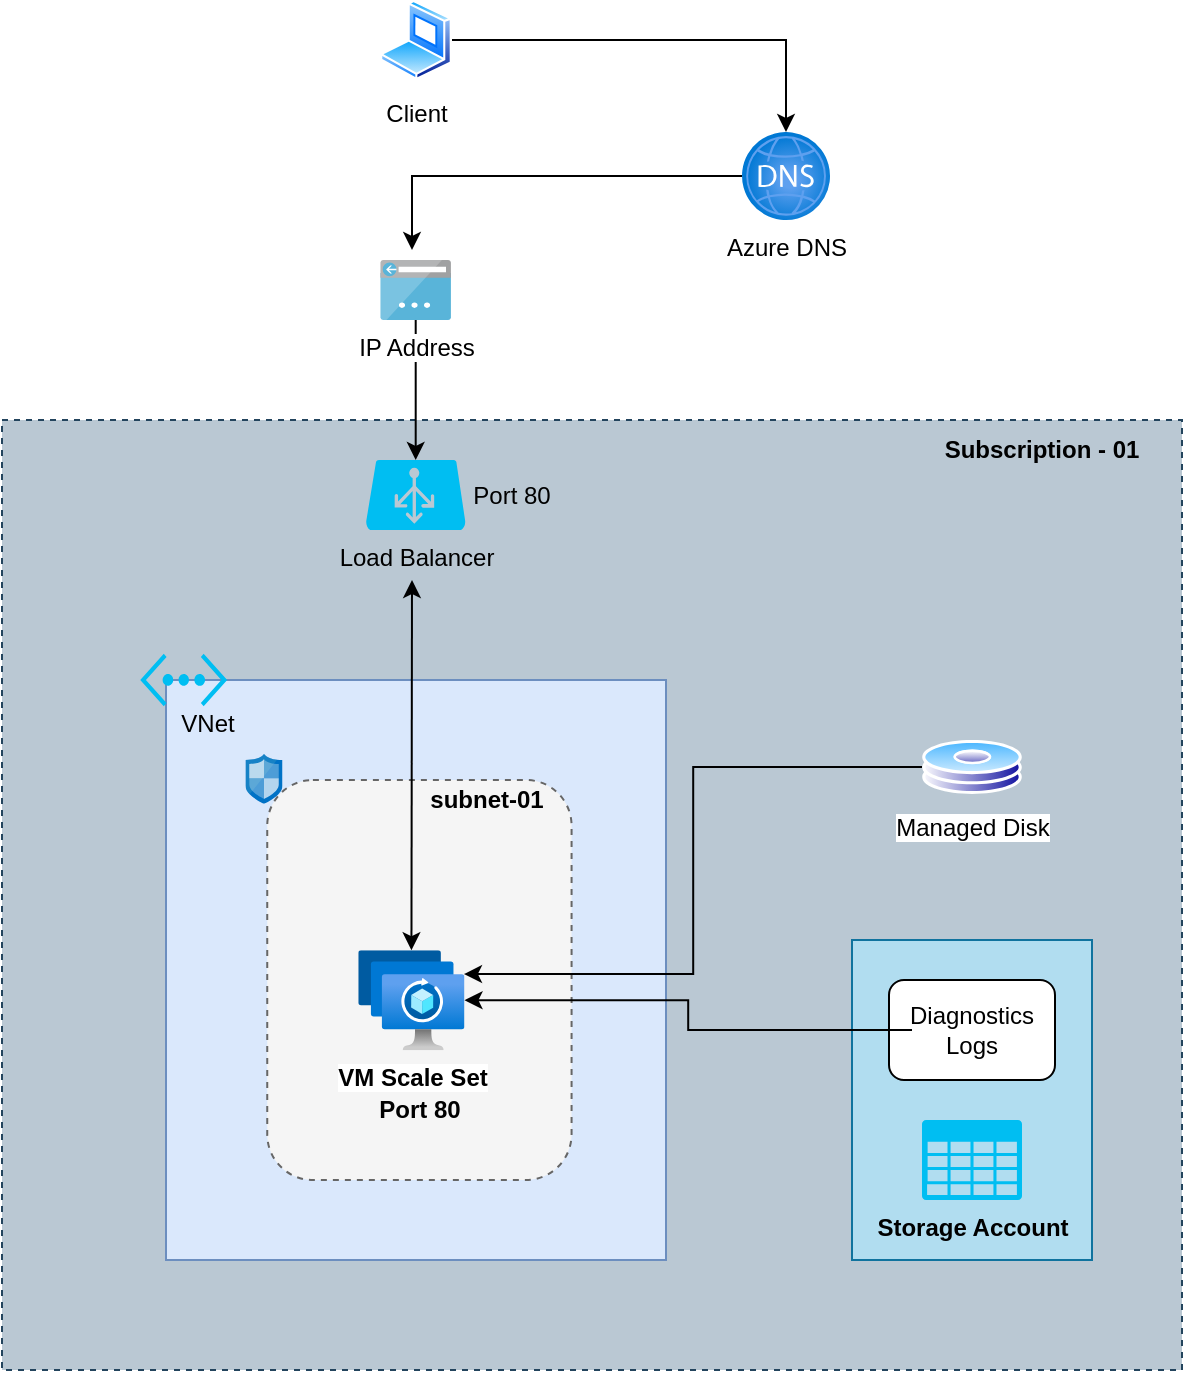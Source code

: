 <mxfile version="21.2.3" type="device">
  <diagram name="Page-1" id="oqevN6KPHxIBoOneRvUE">
    <mxGraphModel dx="1434" dy="764" grid="1" gridSize="10" guides="1" tooltips="1" connect="1" arrows="1" fold="1" page="1" pageScale="1" pageWidth="850" pageHeight="1100" math="0" shadow="0">
      <root>
        <mxCell id="0" />
        <mxCell id="1" parent="0" />
        <mxCell id="s7Id9wmpbHYxOWAhZzmB-22" value="" style="rounded=0;whiteSpace=wrap;html=1;fillColor=#bac8d3;strokeColor=#23445d;dashed=1;" vertex="1" parent="1">
          <mxGeometry x="200" y="310" width="590" height="475" as="geometry" />
        </mxCell>
        <mxCell id="s7Id9wmpbHYxOWAhZzmB-14" value="" style="rounded=0;whiteSpace=wrap;html=1;fillColor=#b1ddf0;strokeColor=#10739e;" vertex="1" parent="1">
          <mxGeometry x="625" y="570" width="120" height="160" as="geometry" />
        </mxCell>
        <mxCell id="XnZ34Pbl7MmB_ieJzNrd-46" style="edgeStyle=orthogonalEdgeStyle;rounded=0;orthogonalLoop=1;jettySize=auto;html=1;" parent="1" source="XnZ34Pbl7MmB_ieJzNrd-40" target="XnZ34Pbl7MmB_ieJzNrd-44" edge="1">
          <mxGeometry relative="1" as="geometry" />
        </mxCell>
        <mxCell id="XnZ34Pbl7MmB_ieJzNrd-40" value="Client" style="image;aspect=fixed;perimeter=ellipsePerimeter;html=1;align=center;shadow=0;dashed=0;spacingTop=3;image=img/lib/active_directory/laptop_client.svg;" parent="1" vertex="1">
          <mxGeometry x="389" y="100" width="36" height="40" as="geometry" />
        </mxCell>
        <mxCell id="XnZ34Pbl7MmB_ieJzNrd-48" style="edgeStyle=orthogonalEdgeStyle;rounded=0;orthogonalLoop=1;jettySize=auto;html=1;" parent="1" source="XnZ34Pbl7MmB_ieJzNrd-41" edge="1">
          <mxGeometry relative="1" as="geometry">
            <mxPoint x="406.855" y="330" as="targetPoint" />
          </mxGeometry>
        </mxCell>
        <mxCell id="XnZ34Pbl7MmB_ieJzNrd-41" value="IP Address" style="image;sketch=0;aspect=fixed;html=1;points=[];align=center;fontSize=12;image=img/lib/mscae/App_Service_IPAddress.svg;" parent="1" vertex="1">
          <mxGeometry x="389" y="230" width="35.71" height="30" as="geometry" />
        </mxCell>
        <mxCell id="XnZ34Pbl7MmB_ieJzNrd-47" style="edgeStyle=orthogonalEdgeStyle;rounded=0;orthogonalLoop=1;jettySize=auto;html=1;entryX=0.448;entryY=-0.167;entryDx=0;entryDy=0;entryPerimeter=0;" parent="1" source="XnZ34Pbl7MmB_ieJzNrd-44" target="XnZ34Pbl7MmB_ieJzNrd-41" edge="1">
          <mxGeometry relative="1" as="geometry" />
        </mxCell>
        <mxCell id="XnZ34Pbl7MmB_ieJzNrd-44" value="Azure DNS" style="image;aspect=fixed;html=1;points=[];align=center;fontSize=12;image=img/lib/azure2/networking/DNS_Zones.svg;" parent="1" vertex="1">
          <mxGeometry x="570" y="166" width="44" height="44" as="geometry" />
        </mxCell>
        <mxCell id="s7Id9wmpbHYxOWAhZzmB-1" value="Load Balancer" style="verticalLabelPosition=bottom;html=1;verticalAlign=top;align=center;strokeColor=none;fillColor=#00BEF2;shape=mxgraph.azure.azure_load_balancer;" vertex="1" parent="1">
          <mxGeometry x="381.86" y="330" width="50" height="35" as="geometry" />
        </mxCell>
        <mxCell id="s7Id9wmpbHYxOWAhZzmB-6" value="" style="group;dashed=1;dashPattern=8 8;" vertex="1" connectable="0" parent="1">
          <mxGeometry x="282" y="440" width="250" height="290" as="geometry" />
        </mxCell>
        <mxCell id="s7Id9wmpbHYxOWAhZzmB-4" value="" style="rounded=0;whiteSpace=wrap;html=1;fillColor=#dae8fc;strokeColor=#6c8ebf;" vertex="1" parent="s7Id9wmpbHYxOWAhZzmB-6">
          <mxGeometry width="250.0" height="290" as="geometry" />
        </mxCell>
        <mxCell id="s7Id9wmpbHYxOWAhZzmB-3" value="S" style="rounded=1;whiteSpace=wrap;html=1;dashed=1;fillColor=#f5f5f5;fontColor=#333333;strokeColor=#666666;" vertex="1" parent="s7Id9wmpbHYxOWAhZzmB-6">
          <mxGeometry x="50.62" y="50" width="152.17" height="200" as="geometry" />
        </mxCell>
        <mxCell id="XnZ34Pbl7MmB_ieJzNrd-45" value="&lt;b&gt;VM Scale Set&lt;/b&gt;" style="image;aspect=fixed;html=1;points=[];align=center;fontSize=12;image=img/lib/azure2/networking/Spot_VMSS.svg;" parent="s7Id9wmpbHYxOWAhZzmB-6" vertex="1">
          <mxGeometry x="96.12" y="135.114" width="53.13" height="50.0" as="geometry" />
        </mxCell>
        <mxCell id="s7Id9wmpbHYxOWAhZzmB-5" value="" style="image;sketch=0;aspect=fixed;html=1;points=[];align=center;fontSize=12;image=img/lib/mscae/Network_Security_Groups_Classic.svg;" vertex="1" parent="s7Id9wmpbHYxOWAhZzmB-6">
          <mxGeometry x="39.75" y="36.909" width="18.5" height="25.0" as="geometry" />
        </mxCell>
        <mxCell id="s7Id9wmpbHYxOWAhZzmB-7" value="" style="verticalLabelPosition=bottom;html=1;verticalAlign=top;align=center;strokeColor=none;fillColor=#00BEF2;shape=mxgraph.azure.virtual_network;pointerEvents=1;" vertex="1" parent="s7Id9wmpbHYxOWAhZzmB-6">
          <mxGeometry x="-12.88" y="-13.182" width="43.478" height="26.364" as="geometry" />
        </mxCell>
        <mxCell id="s7Id9wmpbHYxOWAhZzmB-9" value="&lt;b&gt;subnet-01&lt;/b&gt;" style="text;strokeColor=none;align=center;fillColor=none;html=1;verticalAlign=middle;whiteSpace=wrap;rounded=0;" vertex="1" parent="s7Id9wmpbHYxOWAhZzmB-6">
          <mxGeometry x="128.004" y="40.002" width="65.217" height="39.545" as="geometry" />
        </mxCell>
        <mxCell id="s7Id9wmpbHYxOWAhZzmB-11" value="VNet" style="text;strokeColor=none;align=center;fillColor=none;html=1;verticalAlign=middle;whiteSpace=wrap;rounded=0;" vertex="1" parent="s7Id9wmpbHYxOWAhZzmB-6">
          <mxGeometry x="-9.38" y="6.91" width="60" height="30" as="geometry" />
        </mxCell>
        <mxCell id="s7Id9wmpbHYxOWAhZzmB-25" value="&lt;span&gt;Port 80&lt;/span&gt;" style="text;html=1;strokeColor=none;fillColor=none;align=center;verticalAlign=middle;whiteSpace=wrap;rounded=0;fontStyle=1" vertex="1" parent="s7Id9wmpbHYxOWAhZzmB-6">
          <mxGeometry x="96.7" y="200" width="60" height="30" as="geometry" />
        </mxCell>
        <mxCell id="s7Id9wmpbHYxOWAhZzmB-20" style="edgeStyle=orthogonalEdgeStyle;rounded=0;orthogonalLoop=1;jettySize=auto;html=1;entryX=0.995;entryY=0.238;entryDx=0;entryDy=0;entryPerimeter=0;" edge="1" parent="1" source="s7Id9wmpbHYxOWAhZzmB-12" target="XnZ34Pbl7MmB_ieJzNrd-45">
          <mxGeometry relative="1" as="geometry" />
        </mxCell>
        <mxCell id="s7Id9wmpbHYxOWAhZzmB-12" value="Managed Disk" style="image;aspect=fixed;perimeter=ellipsePerimeter;html=1;align=center;shadow=0;dashed=0;spacingTop=3;image=img/lib/active_directory/hard_disk.svg;" vertex="1" parent="1">
          <mxGeometry x="660" y="470" width="50" height="27" as="geometry" />
        </mxCell>
        <mxCell id="s7Id9wmpbHYxOWAhZzmB-13" value="&lt;b&gt;Storage Account&lt;/b&gt;" style="verticalLabelPosition=bottom;html=1;verticalAlign=top;align=center;strokeColor=none;fillColor=#00BEF2;shape=mxgraph.azure.storage;pointerEvents=1;" vertex="1" parent="1">
          <mxGeometry x="660" y="660" width="50" height="40" as="geometry" />
        </mxCell>
        <mxCell id="s7Id9wmpbHYxOWAhZzmB-15" value="" style="rounded=1;whiteSpace=wrap;html=1;" vertex="1" parent="1">
          <mxGeometry x="643.5" y="590" width="83" height="50" as="geometry" />
        </mxCell>
        <mxCell id="s7Id9wmpbHYxOWAhZzmB-19" style="edgeStyle=orthogonalEdgeStyle;rounded=0;orthogonalLoop=1;jettySize=auto;html=1;" edge="1" parent="1" source="s7Id9wmpbHYxOWAhZzmB-16" target="XnZ34Pbl7MmB_ieJzNrd-45">
          <mxGeometry relative="1" as="geometry" />
        </mxCell>
        <mxCell id="s7Id9wmpbHYxOWAhZzmB-16" value="Diagnostics Logs" style="text;strokeColor=none;align=center;fillColor=none;html=1;verticalAlign=middle;whiteSpace=wrap;rounded=0;" vertex="1" parent="1">
          <mxGeometry x="655" y="600" width="60" height="30" as="geometry" />
        </mxCell>
        <mxCell id="s7Id9wmpbHYxOWAhZzmB-21" value="" style="endArrow=classic;startArrow=classic;html=1;rounded=0;" edge="1" parent="1" source="XnZ34Pbl7MmB_ieJzNrd-45">
          <mxGeometry width="50" height="50" relative="1" as="geometry">
            <mxPoint x="360" y="415" as="sourcePoint" />
            <mxPoint x="405" y="390" as="targetPoint" />
          </mxGeometry>
        </mxCell>
        <mxCell id="s7Id9wmpbHYxOWAhZzmB-23" value="&lt;b&gt;Subscription - 01&lt;/b&gt;" style="text;html=1;strokeColor=none;fillColor=none;align=center;verticalAlign=middle;whiteSpace=wrap;rounded=0;" vertex="1" parent="1">
          <mxGeometry x="670" y="310" width="100" height="30" as="geometry" />
        </mxCell>
        <mxCell id="s7Id9wmpbHYxOWAhZzmB-24" value="Port 80" style="text;html=1;strokeColor=none;fillColor=none;align=center;verticalAlign=middle;whiteSpace=wrap;rounded=0;" vertex="1" parent="1">
          <mxGeometry x="424.71" y="332.5" width="60" height="30" as="geometry" />
        </mxCell>
      </root>
    </mxGraphModel>
  </diagram>
</mxfile>
